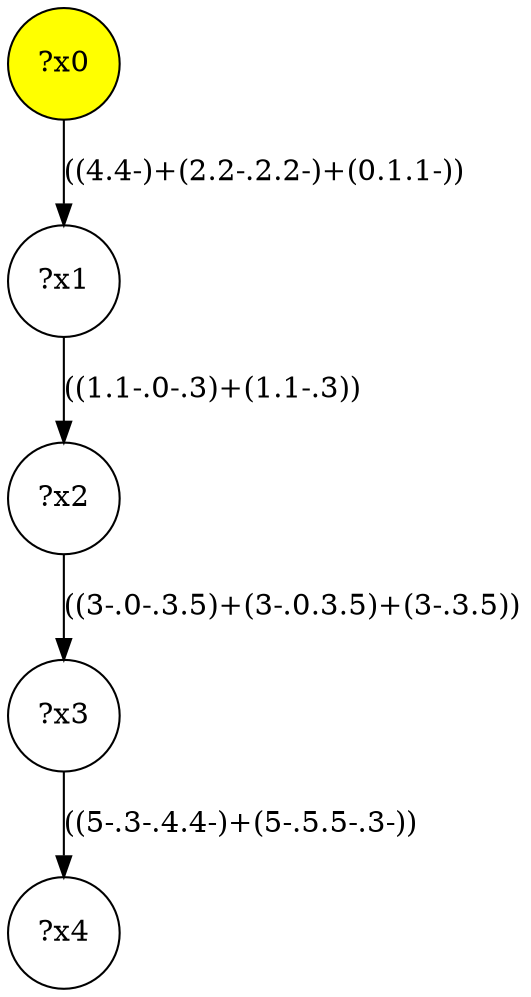 digraph g {
	x0 [fillcolor="yellow", style="filled," shape=circle, label="?x0"];
	x1 [shape=circle, label="?x1"];
	x0 -> x1 [label="((4.4-)+(2.2-.2.2-)+(0.1.1-))"];
	x2 [shape=circle, label="?x2"];
	x1 -> x2 [label="((1.1-.0-.3)+(1.1-.3))"];
	x3 [shape=circle, label="?x3"];
	x2 -> x3 [label="((3-.0-.3.5)+(3-.0.3.5)+(3-.3.5))"];
	x4 [shape=circle, label="?x4"];
	x3 -> x4 [label="((5-.3-.4.4-)+(5-.5.5-.3-))"];
}
